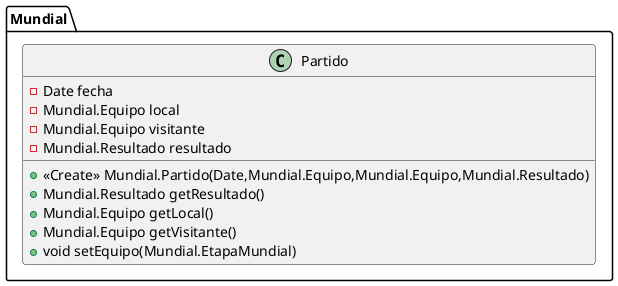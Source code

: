 @startuml
class Mundial.Partido {
- Date fecha
- Mundial.Equipo local
- Mundial.Equipo visitante
- Mundial.Resultado resultado
+ <<Create>> Mundial.Partido(Date,Mundial.Equipo,Mundial.Equipo,Mundial.Resultado)
+ Mundial.Resultado getResultado()
+ Mundial.Equipo getLocal()
+ Mundial.Equipo getVisitante()
+ void setEquipo(Mundial.EtapaMundial)
}
@enduml